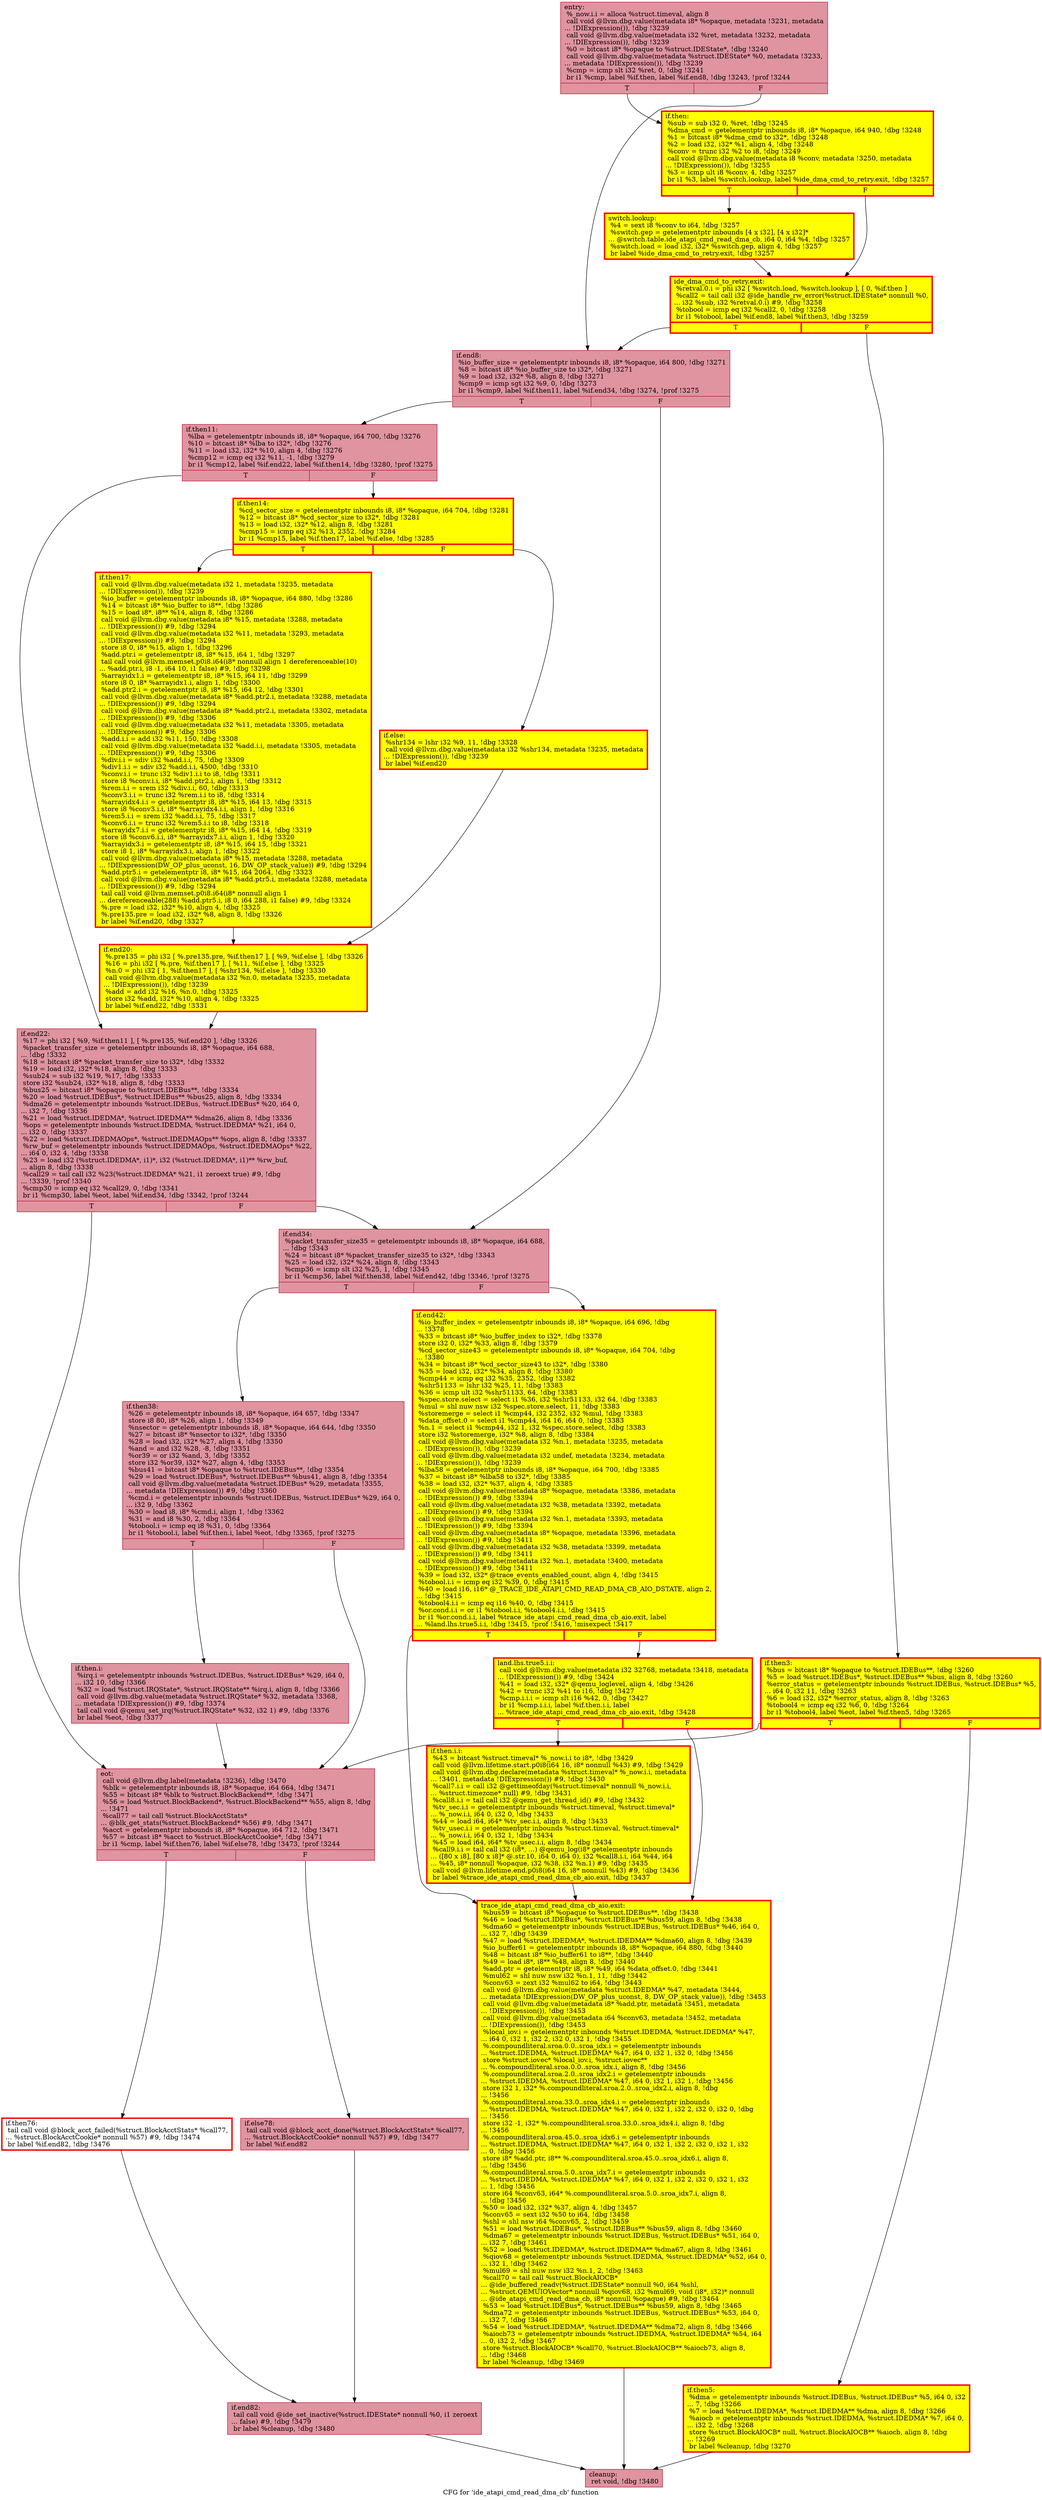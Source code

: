 digraph "CFG for 'ide_atapi_cmd_read_dma_cb' function" {
	label="CFG for 'ide_atapi_cmd_read_dma_cb' function";

	Node0x5591ecba9d20 [shape=record,color="#b70d28ff", style=filled, fillcolor="#b70d2870",label="{entry:\l  %_now.i.i = alloca %struct.timeval, align 8\l  call void @llvm.dbg.value(metadata i8* %opaque, metadata !3231, metadata\l... !DIExpression()), !dbg !3239\l  call void @llvm.dbg.value(metadata i32 %ret, metadata !3232, metadata\l... !DIExpression()), !dbg !3239\l  %0 = bitcast i8* %opaque to %struct.IDEState*, !dbg !3240\l  call void @llvm.dbg.value(metadata %struct.IDEState* %0, metadata !3233,\l... metadata !DIExpression()), !dbg !3239\l  %cmp = icmp slt i32 %ret, 0, !dbg !3241\l  br i1 %cmp, label %if.then, label %if.end8, !dbg !3243, !prof !3244\l|{<s0>T|<s1>F}}"];
	Node0x5591ecba9d20:s0 -> Node0x5591ecc51a00;
	Node0x5591ecba9d20:s1 -> Node0x5591ecc51a50;
	Node0x5591ecc51a00 [shape=record,penwidth=3.0, style="filled", color="red", fillcolor="yellow",label="{if.then:                                          \l  %sub = sub i32 0, %ret, !dbg !3245\l  %dma_cmd = getelementptr inbounds i8, i8* %opaque, i64 940, !dbg !3248\l  %1 = bitcast i8* %dma_cmd to i32*, !dbg !3248\l  %2 = load i32, i32* %1, align 4, !dbg !3248\l  %conv = trunc i32 %2 to i8, !dbg !3249\l  call void @llvm.dbg.value(metadata i8 %conv, metadata !3250, metadata\l... !DIExpression()), !dbg !3255\l  %3 = icmp ult i8 %conv, 4, !dbg !3257\l  br i1 %3, label %switch.lookup, label %ide_dma_cmd_to_retry.exit, !dbg !3257\l|{<s0>T|<s1>F}}"];
	Node0x5591ecc51a00:s0 -> Node0x5591ecc808a0;
	Node0x5591ecc51a00:s1 -> Node0x5591ecc1f8c0;
	Node0x5591ecc808a0 [shape=record,penwidth=3.0, style="filled", color="red", fillcolor="yellow",label="{switch.lookup:                                    \l  %4 = sext i8 %conv to i64, !dbg !3257\l  %switch.gep = getelementptr inbounds [4 x i32], [4 x i32]*\l... @switch.table.ide_atapi_cmd_read_dma_cb, i64 0, i64 %4, !dbg !3257\l  %switch.load = load i32, i32* %switch.gep, align 4, !dbg !3257\l  br label %ide_dma_cmd_to_retry.exit, !dbg !3257\l}"];
	Node0x5591ecc808a0 -> Node0x5591ecc1f8c0;
	Node0x5591ecc1f8c0 [shape=record,penwidth=3.0, style="filled", color="red", fillcolor="yellow",label="{ide_dma_cmd_to_retry.exit:                        \l  %retval.0.i = phi i32 [ %switch.load, %switch.lookup ], [ 0, %if.then ]\l  %call2 = tail call i32 @ide_handle_rw_error(%struct.IDEState* nonnull %0,\l... i32 %sub, i32 %retval.0.i) #9, !dbg !3258\l  %tobool = icmp eq i32 %call2, 0, !dbg !3258\l  br i1 %tobool, label %if.end8, label %if.then3, !dbg !3259\l|{<s0>T|<s1>F}}"];
	Node0x5591ecc1f8c0:s0 -> Node0x5591ecc51a50;
	Node0x5591ecc1f8c0:s1 -> Node0x5591ecc51e80;
	Node0x5591ecc51e80 [shape=record,penwidth=3.0, style="filled", color="red", fillcolor="yellow",label="{if.then3:                                         \l  %bus = bitcast i8* %opaque to %struct.IDEBus**, !dbg !3260\l  %5 = load %struct.IDEBus*, %struct.IDEBus** %bus, align 8, !dbg !3260\l  %error_status = getelementptr inbounds %struct.IDEBus, %struct.IDEBus* %5,\l... i64 0, i32 11, !dbg !3263\l  %6 = load i32, i32* %error_status, align 8, !dbg !3263\l  %tobool4 = icmp eq i32 %6, 0, !dbg !3264\l  br i1 %tobool4, label %eot, label %if.then5, !dbg !3265\l|{<s0>T|<s1>F}}"];
	Node0x5591ecc51e80:s0 -> Node0x5591ecc54890;
	Node0x5591ecc51e80:s1 -> Node0x5591ec8bcec0;
	Node0x5591ec8bcec0 [shape=record,penwidth=3.0, style="filled", color="red", fillcolor="yellow",label="{if.then5:                                         \l  %dma = getelementptr inbounds %struct.IDEBus, %struct.IDEBus* %5, i64 0, i32\l... 7, !dbg !3266\l  %7 = load %struct.IDEDMA*, %struct.IDEDMA** %dma, align 8, !dbg !3266\l  %aiocb = getelementptr inbounds %struct.IDEDMA, %struct.IDEDMA* %7, i64 0,\l... i32 2, !dbg !3268\l  store %struct.BlockAIOCB* null, %struct.BlockAIOCB** %aiocb, align 8, !dbg\l... !3269\l  br label %cleanup, !dbg !3270\l}"];
	Node0x5591ec8bcec0 -> Node0x5591ecc53d70;
	Node0x5591ecc51a50 [shape=record,color="#b70d28ff", style=filled, fillcolor="#b70d2870",label="{if.end8:                                          \l  %io_buffer_size = getelementptr inbounds i8, i8* %opaque, i64 800, !dbg !3271\l  %8 = bitcast i8* %io_buffer_size to i32*, !dbg !3271\l  %9 = load i32, i32* %8, align 8, !dbg !3271\l  %cmp9 = icmp sgt i32 %9, 0, !dbg !3273\l  br i1 %cmp9, label %if.then11, label %if.end34, !dbg !3274, !prof !3275\l|{<s0>T|<s1>F}}"];
	Node0x5591ecc51a50:s0 -> Node0x5591ecc54b60;
	Node0x5591ecc51a50:s1 -> Node0x5591ecc54bd0;
	Node0x5591ecc54b60 [shape=record,color="#b70d28ff", style=filled, fillcolor="#b70d2870",label="{if.then11:                                        \l  %lba = getelementptr inbounds i8, i8* %opaque, i64 700, !dbg !3276\l  %10 = bitcast i8* %lba to i32*, !dbg !3276\l  %11 = load i32, i32* %10, align 4, !dbg !3276\l  %cmp12 = icmp eq i32 %11, -1, !dbg !3279\l  br i1 %cmp12, label %if.end22, label %if.then14, !dbg !3280, !prof !3275\l|{<s0>T|<s1>F}}"];
	Node0x5591ecc54b60:s0 -> Node0x5591ecc55250;
	Node0x5591ecc54b60:s1 -> Node0x5591ecc55200;
	Node0x5591ecc55200 [shape=record,penwidth=3.0, style="filled", color="red", fillcolor="yellow",label="{if.then14:                                        \l  %cd_sector_size = getelementptr inbounds i8, i8* %opaque, i64 704, !dbg !3281\l  %12 = bitcast i8* %cd_sector_size to i32*, !dbg !3281\l  %13 = load i32, i32* %12, align 8, !dbg !3281\l  %cmp15 = icmp eq i32 %13, 2352, !dbg !3284\l  br i1 %cmp15, label %if.then17, label %if.else, !dbg !3285\l|{<s0>T|<s1>F}}"];
	Node0x5591ecc55200:s0 -> Node0x5591ecc0f040;
	Node0x5591ecc55200:s1 -> Node0x5591ecc0f0e0;
	Node0x5591ecc0f040 [shape=record,penwidth=3.0, style="filled", color="red", fillcolor="yellow",label="{if.then17:                                        \l  call void @llvm.dbg.value(metadata i32 1, metadata !3235, metadata\l... !DIExpression()), !dbg !3239\l  %io_buffer = getelementptr inbounds i8, i8* %opaque, i64 880, !dbg !3286\l  %14 = bitcast i8* %io_buffer to i8**, !dbg !3286\l  %15 = load i8*, i8** %14, align 8, !dbg !3286\l  call void @llvm.dbg.value(metadata i8* %15, metadata !3288, metadata\l... !DIExpression()) #9, !dbg !3294\l  call void @llvm.dbg.value(metadata i32 %11, metadata !3293, metadata\l... !DIExpression()) #9, !dbg !3294\l  store i8 0, i8* %15, align 1, !dbg !3296\l  %add.ptr.i = getelementptr i8, i8* %15, i64 1, !dbg !3297\l  tail call void @llvm.memset.p0i8.i64(i8* nonnull align 1 dereferenceable(10)\l... %add.ptr.i, i8 -1, i64 10, i1 false) #9, !dbg !3298\l  %arrayidx1.i = getelementptr i8, i8* %15, i64 11, !dbg !3299\l  store i8 0, i8* %arrayidx1.i, align 1, !dbg !3300\l  %add.ptr2.i = getelementptr i8, i8* %15, i64 12, !dbg !3301\l  call void @llvm.dbg.value(metadata i8* %add.ptr2.i, metadata !3288, metadata\l... !DIExpression()) #9, !dbg !3294\l  call void @llvm.dbg.value(metadata i8* %add.ptr2.i, metadata !3302, metadata\l... !DIExpression()) #9, !dbg !3306\l  call void @llvm.dbg.value(metadata i32 %11, metadata !3305, metadata\l... !DIExpression()) #9, !dbg !3306\l  %add.i.i = add i32 %11, 150, !dbg !3308\l  call void @llvm.dbg.value(metadata i32 %add.i.i, metadata !3305, metadata\l... !DIExpression()) #9, !dbg !3306\l  %div.i.i = sdiv i32 %add.i.i, 75, !dbg !3309\l  %div1.i.i = sdiv i32 %add.i.i, 4500, !dbg !3310\l  %conv.i.i = trunc i32 %div1.i.i to i8, !dbg !3311\l  store i8 %conv.i.i, i8* %add.ptr2.i, align 1, !dbg !3312\l  %rem.i.i = srem i32 %div.i.i, 60, !dbg !3313\l  %conv3.i.i = trunc i32 %rem.i.i to i8, !dbg !3314\l  %arrayidx4.i.i = getelementptr i8, i8* %15, i64 13, !dbg !3315\l  store i8 %conv3.i.i, i8* %arrayidx4.i.i, align 1, !dbg !3316\l  %rem5.i.i = srem i32 %add.i.i, 75, !dbg !3317\l  %conv6.i.i = trunc i32 %rem5.i.i to i8, !dbg !3318\l  %arrayidx7.i.i = getelementptr i8, i8* %15, i64 14, !dbg !3319\l  store i8 %conv6.i.i, i8* %arrayidx7.i.i, align 1, !dbg !3320\l  %arrayidx3.i = getelementptr i8, i8* %15, i64 15, !dbg !3321\l  store i8 1, i8* %arrayidx3.i, align 1, !dbg !3322\l  call void @llvm.dbg.value(metadata i8* %15, metadata !3288, metadata\l... !DIExpression(DW_OP_plus_uconst, 16, DW_OP_stack_value)) #9, !dbg !3294\l  %add.ptr5.i = getelementptr i8, i8* %15, i64 2064, !dbg !3323\l  call void @llvm.dbg.value(metadata i8* %add.ptr5.i, metadata !3288, metadata\l... !DIExpression()) #9, !dbg !3294\l  tail call void @llvm.memset.p0i8.i64(i8* nonnull align 1\l... dereferenceable(288) %add.ptr5.i, i8 0, i64 288, i1 false) #9, !dbg !3324\l  %.pre = load i32, i32* %10, align 4, !dbg !3325\l  %.pre135.pre = load i32, i32* %8, align 8, !dbg !3326\l  br label %if.end20, !dbg !3327\l}"];
	Node0x5591ecc0f040 -> Node0x5591ecc0f090;
	Node0x5591ecc0f0e0 [shape=record,penwidth=3.0, style="filled", color="red", fillcolor="yellow",label="{if.else:                                          \l  %shr134 = lshr i32 %9, 11, !dbg !3328\l  call void @llvm.dbg.value(metadata i32 %shr134, metadata !3235, metadata\l... !DIExpression()), !dbg !3239\l  br label %if.end20\l}"];
	Node0x5591ecc0f0e0 -> Node0x5591ecc0f090;
	Node0x5591ecc0f090 [shape=record,penwidth=3.0, style="filled", color="red", fillcolor="yellow",label="{if.end20:                                         \l  %.pre135 = phi i32 [ %.pre135.pre, %if.then17 ], [ %9, %if.else ], !dbg !3326\l  %16 = phi i32 [ %.pre, %if.then17 ], [ %11, %if.else ], !dbg !3325\l  %n.0 = phi i32 [ 1, %if.then17 ], [ %shr134, %if.else ], !dbg !3330\l  call void @llvm.dbg.value(metadata i32 %n.0, metadata !3235, metadata\l... !DIExpression()), !dbg !3239\l  %add = add i32 %16, %n.0, !dbg !3325\l  store i32 %add, i32* %10, align 4, !dbg !3325\l  br label %if.end22, !dbg !3331\l}"];
	Node0x5591ecc0f090 -> Node0x5591ecc55250;
	Node0x5591ecc55250 [shape=record,color="#b70d28ff", style=filled, fillcolor="#b70d2870",label="{if.end22:                                         \l  %17 = phi i32 [ %9, %if.then11 ], [ %.pre135, %if.end20 ], !dbg !3326\l  %packet_transfer_size = getelementptr inbounds i8, i8* %opaque, i64 688,\l... !dbg !3332\l  %18 = bitcast i8* %packet_transfer_size to i32*, !dbg !3332\l  %19 = load i32, i32* %18, align 8, !dbg !3333\l  %sub24 = sub i32 %19, %17, !dbg !3333\l  store i32 %sub24, i32* %18, align 8, !dbg !3333\l  %bus25 = bitcast i8* %opaque to %struct.IDEBus**, !dbg !3334\l  %20 = load %struct.IDEBus*, %struct.IDEBus** %bus25, align 8, !dbg !3334\l  %dma26 = getelementptr inbounds %struct.IDEBus, %struct.IDEBus* %20, i64 0,\l... i32 7, !dbg !3336\l  %21 = load %struct.IDEDMA*, %struct.IDEDMA** %dma26, align 8, !dbg !3336\l  %ops = getelementptr inbounds %struct.IDEDMA, %struct.IDEDMA* %21, i64 0,\l... i32 0, !dbg !3337\l  %22 = load %struct.IDEDMAOps*, %struct.IDEDMAOps** %ops, align 8, !dbg !3337\l  %rw_buf = getelementptr inbounds %struct.IDEDMAOps, %struct.IDEDMAOps* %22,\l... i64 0, i32 4, !dbg !3338\l  %23 = load i32 (%struct.IDEDMA*, i1)*, i32 (%struct.IDEDMA*, i1)** %rw_buf,\l... align 8, !dbg !3338\l  %call29 = tail call i32 %23(%struct.IDEDMA* %21, i1 zeroext true) #9, !dbg\l... !3339, !prof !3340\l  %cmp30 = icmp eq i32 %call29, 0, !dbg !3341\l  br i1 %cmp30, label %eot, label %if.end34, !dbg !3342, !prof !3244\l|{<s0>T|<s1>F}}"];
	Node0x5591ecc55250:s0 -> Node0x5591ecc54890;
	Node0x5591ecc55250:s1 -> Node0x5591ecc54bd0;
	Node0x5591ecc54bd0 [shape=record,color="#b70d28ff", style=filled, fillcolor="#b70d2870",label="{if.end34:                                         \l  %packet_transfer_size35 = getelementptr inbounds i8, i8* %opaque, i64 688,\l... !dbg !3343\l  %24 = bitcast i8* %packet_transfer_size35 to i32*, !dbg !3343\l  %25 = load i32, i32* %24, align 8, !dbg !3343\l  %cmp36 = icmp slt i32 %25, 1, !dbg !3345\l  br i1 %cmp36, label %if.then38, label %if.end42, !dbg !3346, !prof !3275\l|{<s0>T|<s1>F}}"];
	Node0x5591ecc54bd0:s0 -> Node0x5591ecc121f0;
	Node0x5591ecc54bd0:s1 -> Node0x5591ecc12240;
	Node0x5591ecc121f0 [shape=record,color="#b70d28ff", style=filled, fillcolor="#b70d2870",label="{if.then38:                                        \l  %26 = getelementptr inbounds i8, i8* %opaque, i64 657, !dbg !3347\l  store i8 80, i8* %26, align 1, !dbg !3349\l  %nsector = getelementptr inbounds i8, i8* %opaque, i64 644, !dbg !3350\l  %27 = bitcast i8* %nsector to i32*, !dbg !3350\l  %28 = load i32, i32* %27, align 4, !dbg !3350\l  %and = and i32 %28, -8, !dbg !3351\l  %or39 = or i32 %and, 3, !dbg !3352\l  store i32 %or39, i32* %27, align 4, !dbg !3353\l  %bus41 = bitcast i8* %opaque to %struct.IDEBus**, !dbg !3354\l  %29 = load %struct.IDEBus*, %struct.IDEBus** %bus41, align 8, !dbg !3354\l  call void @llvm.dbg.value(metadata %struct.IDEBus* %29, metadata !3355,\l... metadata !DIExpression()) #9, !dbg !3360\l  %cmd.i = getelementptr inbounds %struct.IDEBus, %struct.IDEBus* %29, i64 0,\l... i32 9, !dbg !3362\l  %30 = load i8, i8* %cmd.i, align 1, !dbg !3362\l  %31 = and i8 %30, 2, !dbg !3364\l  %tobool.i = icmp eq i8 %31, 0, !dbg !3364\l  br i1 %tobool.i, label %if.then.i, label %eot, !dbg !3365, !prof !3275\l|{<s0>T|<s1>F}}"];
	Node0x5591ecc121f0:s0 -> Node0x5591ecc667a0;
	Node0x5591ecc121f0:s1 -> Node0x5591ecc54890;
	Node0x5591ecc667a0 [shape=record,color="#b70d28ff", style=filled, fillcolor="#b70d2870",label="{if.then.i:                                        \l  %irq.i = getelementptr inbounds %struct.IDEBus, %struct.IDEBus* %29, i64 0,\l... i32 10, !dbg !3366\l  %32 = load %struct.IRQState*, %struct.IRQState** %irq.i, align 8, !dbg !3366\l  call void @llvm.dbg.value(metadata %struct.IRQState* %32, metadata !3368,\l... metadata !DIExpression()) #9, !dbg !3374\l  tail call void @qemu_set_irq(%struct.IRQState* %32, i32 1) #9, !dbg !3376\l  br label %eot, !dbg !3377\l}"];
	Node0x5591ecc667a0 -> Node0x5591ecc54890;
	Node0x5591ecc12240 [shape=record,penwidth=3.0, style="filled", color="red", fillcolor="yellow",label="{if.end42:                                         \l  %io_buffer_index = getelementptr inbounds i8, i8* %opaque, i64 696, !dbg\l... !3378\l  %33 = bitcast i8* %io_buffer_index to i32*, !dbg !3378\l  store i32 0, i32* %33, align 8, !dbg !3379\l  %cd_sector_size43 = getelementptr inbounds i8, i8* %opaque, i64 704, !dbg\l... !3380\l  %34 = bitcast i8* %cd_sector_size43 to i32*, !dbg !3380\l  %35 = load i32, i32* %34, align 8, !dbg !3380\l  %cmp44 = icmp eq i32 %35, 2352, !dbg !3382\l  %shr51133 = lshr i32 %25, 11, !dbg !3383\l  %36 = icmp ult i32 %shr51133, 64, !dbg !3383\l  %spec.store.select = select i1 %36, i32 %shr51133, i32 64, !dbg !3383\l  %mul = shl nuw nsw i32 %spec.store.select, 11, !dbg !3383\l  %storemerge = select i1 %cmp44, i32 2352, i32 %mul, !dbg !3383\l  %data_offset.0 = select i1 %cmp44, i64 16, i64 0, !dbg !3383\l  %n.1 = select i1 %cmp44, i32 1, i32 %spec.store.select, !dbg !3383\l  store i32 %storemerge, i32* %8, align 8, !dbg !3384\l  call void @llvm.dbg.value(metadata i32 %n.1, metadata !3235, metadata\l... !DIExpression()), !dbg !3239\l  call void @llvm.dbg.value(metadata i32 undef, metadata !3234, metadata\l... !DIExpression()), !dbg !3239\l  %lba58 = getelementptr inbounds i8, i8* %opaque, i64 700, !dbg !3385\l  %37 = bitcast i8* %lba58 to i32*, !dbg !3385\l  %38 = load i32, i32* %37, align 4, !dbg !3385\l  call void @llvm.dbg.value(metadata i8* %opaque, metadata !3386, metadata\l... !DIExpression()) #9, !dbg !3394\l  call void @llvm.dbg.value(metadata i32 %38, metadata !3392, metadata\l... !DIExpression()) #9, !dbg !3394\l  call void @llvm.dbg.value(metadata i32 %n.1, metadata !3393, metadata\l... !DIExpression()) #9, !dbg !3394\l  call void @llvm.dbg.value(metadata i8* %opaque, metadata !3396, metadata\l... !DIExpression()) #9, !dbg !3411\l  call void @llvm.dbg.value(metadata i32 %38, metadata !3399, metadata\l... !DIExpression()) #9, !dbg !3411\l  call void @llvm.dbg.value(metadata i32 %n.1, metadata !3400, metadata\l... !DIExpression()) #9, !dbg !3411\l  %39 = load i32, i32* @trace_events_enabled_count, align 4, !dbg !3415\l  %tobool.i.i = icmp eq i32 %39, 0, !dbg !3415\l  %40 = load i16, i16* @_TRACE_IDE_ATAPI_CMD_READ_DMA_CB_AIO_DSTATE, align 2,\l... !dbg !3415\l  %tobool4.i.i = icmp eq i16 %40, 0, !dbg !3415\l  %or.cond.i.i = or i1 %tobool.i.i, %tobool4.i.i, !dbg !3415\l  br i1 %or.cond.i.i, label %trace_ide_atapi_cmd_read_dma_cb_aio.exit, label\l... %land.lhs.true5.i.i, !dbg !3415, !prof !3416, !misexpect !3417\l|{<s0>T|<s1>F}}"];
	Node0x5591ecc12240:s0 -> Node0x5591ecba9f10;
	Node0x5591ecc12240:s1 -> Node0x5591ecc68850;
	Node0x5591ecc68850 [shape=record,penwidth=3.0, style="filled", color="red", fillcolor="yellow",label="{land.lhs.true5.i.i:                               \l  call void @llvm.dbg.value(metadata i32 32768, metadata !3418, metadata\l... !DIExpression()) #9, !dbg !3424\l  %41 = load i32, i32* @qemu_loglevel, align 4, !dbg !3426\l  %42 = trunc i32 %41 to i16, !dbg !3427\l  %cmp.i.i.i = icmp slt i16 %42, 0, !dbg !3427\l  br i1 %cmp.i.i.i, label %if.then.i.i, label\l... %trace_ide_atapi_cmd_read_dma_cb_aio.exit, !dbg !3428\l|{<s0>T|<s1>F}}"];
	Node0x5591ecc68850:s0 -> Node0x5591ecd2e1e0;
	Node0x5591ecc68850:s1 -> Node0x5591ecba9f10;
	Node0x5591ecd2e1e0 [shape=record,penwidth=3.0, style="filled", color="red", fillcolor="yellow",label="{if.then.i.i:                                      \l  %43 = bitcast %struct.timeval* %_now.i.i to i8*, !dbg !3429\l  call void @llvm.lifetime.start.p0i8(i64 16, i8* nonnull %43) #9, !dbg !3429\l  call void @llvm.dbg.declare(metadata %struct.timeval* %_now.i.i, metadata\l... !3401, metadata !DIExpression()) #9, !dbg !3430\l  %call7.i.i = call i32 @gettimeofday(%struct.timeval* nonnull %_now.i.i,\l... %struct.timezone* null) #9, !dbg !3431\l  %call8.i.i = tail call i32 @qemu_get_thread_id() #9, !dbg !3432\l  %tv_sec.i.i = getelementptr inbounds %struct.timeval, %struct.timeval*\l... %_now.i.i, i64 0, i32 0, !dbg !3433\l  %44 = load i64, i64* %tv_sec.i.i, align 8, !dbg !3433\l  %tv_usec.i.i = getelementptr inbounds %struct.timeval, %struct.timeval*\l... %_now.i.i, i64 0, i32 1, !dbg !3434\l  %45 = load i64, i64* %tv_usec.i.i, align 8, !dbg !3434\l  %call9.i.i = tail call i32 (i8*, ...) @qemu_log(i8* getelementptr inbounds\l... ([80 x i8], [80 x i8]* @.str.10, i64 0, i64 0), i32 %call8.i.i, i64 %44, i64\l... %45, i8* nonnull %opaque, i32 %38, i32 %n.1) #9, !dbg !3435\l  call void @llvm.lifetime.end.p0i8(i64 16, i8* nonnull %43) #9, !dbg !3436\l  br label %trace_ide_atapi_cmd_read_dma_cb_aio.exit, !dbg !3437\l}"];
	Node0x5591ecd2e1e0 -> Node0x5591ecba9f10;
	Node0x5591ecba9f10 [shape=record,penwidth=3.0, style="filled", color="red", fillcolor="yellow",label="{trace_ide_atapi_cmd_read_dma_cb_aio.exit:         \l  %bus59 = bitcast i8* %opaque to %struct.IDEBus**, !dbg !3438\l  %46 = load %struct.IDEBus*, %struct.IDEBus** %bus59, align 8, !dbg !3438\l  %dma60 = getelementptr inbounds %struct.IDEBus, %struct.IDEBus* %46, i64 0,\l... i32 7, !dbg !3439\l  %47 = load %struct.IDEDMA*, %struct.IDEDMA** %dma60, align 8, !dbg !3439\l  %io_buffer61 = getelementptr inbounds i8, i8* %opaque, i64 880, !dbg !3440\l  %48 = bitcast i8* %io_buffer61 to i8**, !dbg !3440\l  %49 = load i8*, i8** %48, align 8, !dbg !3440\l  %add.ptr = getelementptr i8, i8* %49, i64 %data_offset.0, !dbg !3441\l  %mul62 = shl nuw nsw i32 %n.1, 11, !dbg !3442\l  %conv63 = zext i32 %mul62 to i64, !dbg !3443\l  call void @llvm.dbg.value(metadata %struct.IDEDMA* %47, metadata !3444,\l... metadata !DIExpression(DW_OP_plus_uconst, 8, DW_OP_stack_value)), !dbg !3453\l  call void @llvm.dbg.value(metadata i8* %add.ptr, metadata !3451, metadata\l... !DIExpression()), !dbg !3453\l  call void @llvm.dbg.value(metadata i64 %conv63, metadata !3452, metadata\l... !DIExpression()), !dbg !3453\l  %local_iov.i = getelementptr inbounds %struct.IDEDMA, %struct.IDEDMA* %47,\l... i64 0, i32 1, i32 2, i32 0, i32 1, !dbg !3455\l  %.compoundliteral.sroa.0.0..sroa_idx.i = getelementptr inbounds\l... %struct.IDEDMA, %struct.IDEDMA* %47, i64 0, i32 1, i32 0, !dbg !3456\l  store %struct.iovec* %local_iov.i, %struct.iovec**\l... %.compoundliteral.sroa.0.0..sroa_idx.i, align 8, !dbg !3456\l  %.compoundliteral.sroa.2.0..sroa_idx2.i = getelementptr inbounds\l... %struct.IDEDMA, %struct.IDEDMA* %47, i64 0, i32 1, i32 1, !dbg !3456\l  store i32 1, i32* %.compoundliteral.sroa.2.0..sroa_idx2.i, align 8, !dbg\l... !3456\l  %.compoundliteral.sroa.33.0..sroa_idx4.i = getelementptr inbounds\l... %struct.IDEDMA, %struct.IDEDMA* %47, i64 0, i32 1, i32 2, i32 0, i32 0, !dbg\l... !3456\l  store i32 -1, i32* %.compoundliteral.sroa.33.0..sroa_idx4.i, align 8, !dbg\l... !3456\l  %.compoundliteral.sroa.45.0..sroa_idx6.i = getelementptr inbounds\l... %struct.IDEDMA, %struct.IDEDMA* %47, i64 0, i32 1, i32 2, i32 0, i32 1, i32\l... 0, !dbg !3456\l  store i8* %add.ptr, i8** %.compoundliteral.sroa.45.0..sroa_idx6.i, align 8,\l... !dbg !3456\l  %.compoundliteral.sroa.5.0..sroa_idx7.i = getelementptr inbounds\l... %struct.IDEDMA, %struct.IDEDMA* %47, i64 0, i32 1, i32 2, i32 0, i32 1, i32\l... 1, !dbg !3456\l  store i64 %conv63, i64* %.compoundliteral.sroa.5.0..sroa_idx7.i, align 8,\l... !dbg !3456\l  %50 = load i32, i32* %37, align 4, !dbg !3457\l  %conv65 = sext i32 %50 to i64, !dbg !3458\l  %shl = shl nsw i64 %conv65, 2, !dbg !3459\l  %51 = load %struct.IDEBus*, %struct.IDEBus** %bus59, align 8, !dbg !3460\l  %dma67 = getelementptr inbounds %struct.IDEBus, %struct.IDEBus* %51, i64 0,\l... i32 7, !dbg !3461\l  %52 = load %struct.IDEDMA*, %struct.IDEDMA** %dma67, align 8, !dbg !3461\l  %qiov68 = getelementptr inbounds %struct.IDEDMA, %struct.IDEDMA* %52, i64 0,\l... i32 1, !dbg !3462\l  %mul69 = shl nuw nsw i32 %n.1, 2, !dbg !3463\l  %call70 = tail call %struct.BlockAIOCB*\l... @ide_buffered_readv(%struct.IDEState* nonnull %0, i64 %shl,\l... %struct.QEMUIOVector* nonnull %qiov68, i32 %mul69, void (i8*, i32)* nonnull\l... @ide_atapi_cmd_read_dma_cb, i8* nonnull %opaque) #9, !dbg !3464\l  %53 = load %struct.IDEBus*, %struct.IDEBus** %bus59, align 8, !dbg !3465\l  %dma72 = getelementptr inbounds %struct.IDEBus, %struct.IDEBus* %53, i64 0,\l... i32 7, !dbg !3466\l  %54 = load %struct.IDEDMA*, %struct.IDEDMA** %dma72, align 8, !dbg !3466\l  %aiocb73 = getelementptr inbounds %struct.IDEDMA, %struct.IDEDMA* %54, i64\l... 0, i32 2, !dbg !3467\l  store %struct.BlockAIOCB* %call70, %struct.BlockAIOCB** %aiocb73, align 8,\l... !dbg !3468\l  br label %cleanup, !dbg !3469\l}"];
	Node0x5591ecba9f10 -> Node0x5591ecc53d70;
	Node0x5591ecc54890 [shape=record,color="#b70d28ff", style=filled, fillcolor="#b70d2870",label="{eot:                                              \l  call void @llvm.dbg.label(metadata !3236), !dbg !3470\l  %blk = getelementptr inbounds i8, i8* %opaque, i64 664, !dbg !3471\l  %55 = bitcast i8* %blk to %struct.BlockBackend**, !dbg !3471\l  %56 = load %struct.BlockBackend*, %struct.BlockBackend** %55, align 8, !dbg\l... !3471\l  %call77 = tail call %struct.BlockAcctStats*\l... @blk_get_stats(%struct.BlockBackend* %56) #9, !dbg !3471\l  %acct = getelementptr inbounds i8, i8* %opaque, i64 712, !dbg !3471\l  %57 = bitcast i8* %acct to %struct.BlockAcctCookie*, !dbg !3471\l  br i1 %cmp, label %if.then76, label %if.else78, !dbg !3473, !prof !3244\l|{<s0>T|<s1>F}}"];
	Node0x5591ecc54890:s0 -> Node0x5591ec9f6d80;
	Node0x5591ecc54890:s1 -> Node0x5591ecc63bc0;
	Node0x5591ec9f6d80 [shape=record,penwidth=3.0, color="red",label="{if.then76:                                        \l  tail call void @block_acct_failed(%struct.BlockAcctStats* %call77,\l... %struct.BlockAcctCookie* nonnull %57) #9, !dbg !3474\l  br label %if.end82, !dbg !3476\l}"];
	Node0x5591ec9f6d80 -> Node0x5591ecc63b50;
	Node0x5591ecc63bc0 [shape=record,color="#b70d28ff", style=filled, fillcolor="#b70d2870",label="{if.else78:                                        \l  tail call void @block_acct_done(%struct.BlockAcctStats* %call77,\l... %struct.BlockAcctCookie* nonnull %57) #9, !dbg !3477\l  br label %if.end82\l}"];
	Node0x5591ecc63bc0 -> Node0x5591ecc63b50;
	Node0x5591ecc63b50 [shape=record,color="#b70d28ff", style=filled, fillcolor="#b70d2870",label="{if.end82:                                         \l  tail call void @ide_set_inactive(%struct.IDEState* nonnull %0, i1 zeroext\l... false) #9, !dbg !3479\l  br label %cleanup, !dbg !3480\l}"];
	Node0x5591ecc63b50 -> Node0x5591ecc53d70;
	Node0x5591ecc53d70 [shape=record,color="#b70d28ff", style=filled, fillcolor="#b70d2870",label="{cleanup:                                          \l  ret void, !dbg !3480\l}"];
}
